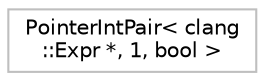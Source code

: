 digraph "Graphical Class Hierarchy"
{
 // LATEX_PDF_SIZE
  bgcolor="transparent";
  edge [fontname="Helvetica",fontsize="10",labelfontname="Helvetica",labelfontsize="10"];
  node [fontname="Helvetica",fontsize="10",shape=record];
  rankdir="LR";
  Node0 [label="PointerIntPair\< clang\l::Expr *, 1, bool \>",height=0.2,width=0.4,color="grey75",tooltip=" "];
}
